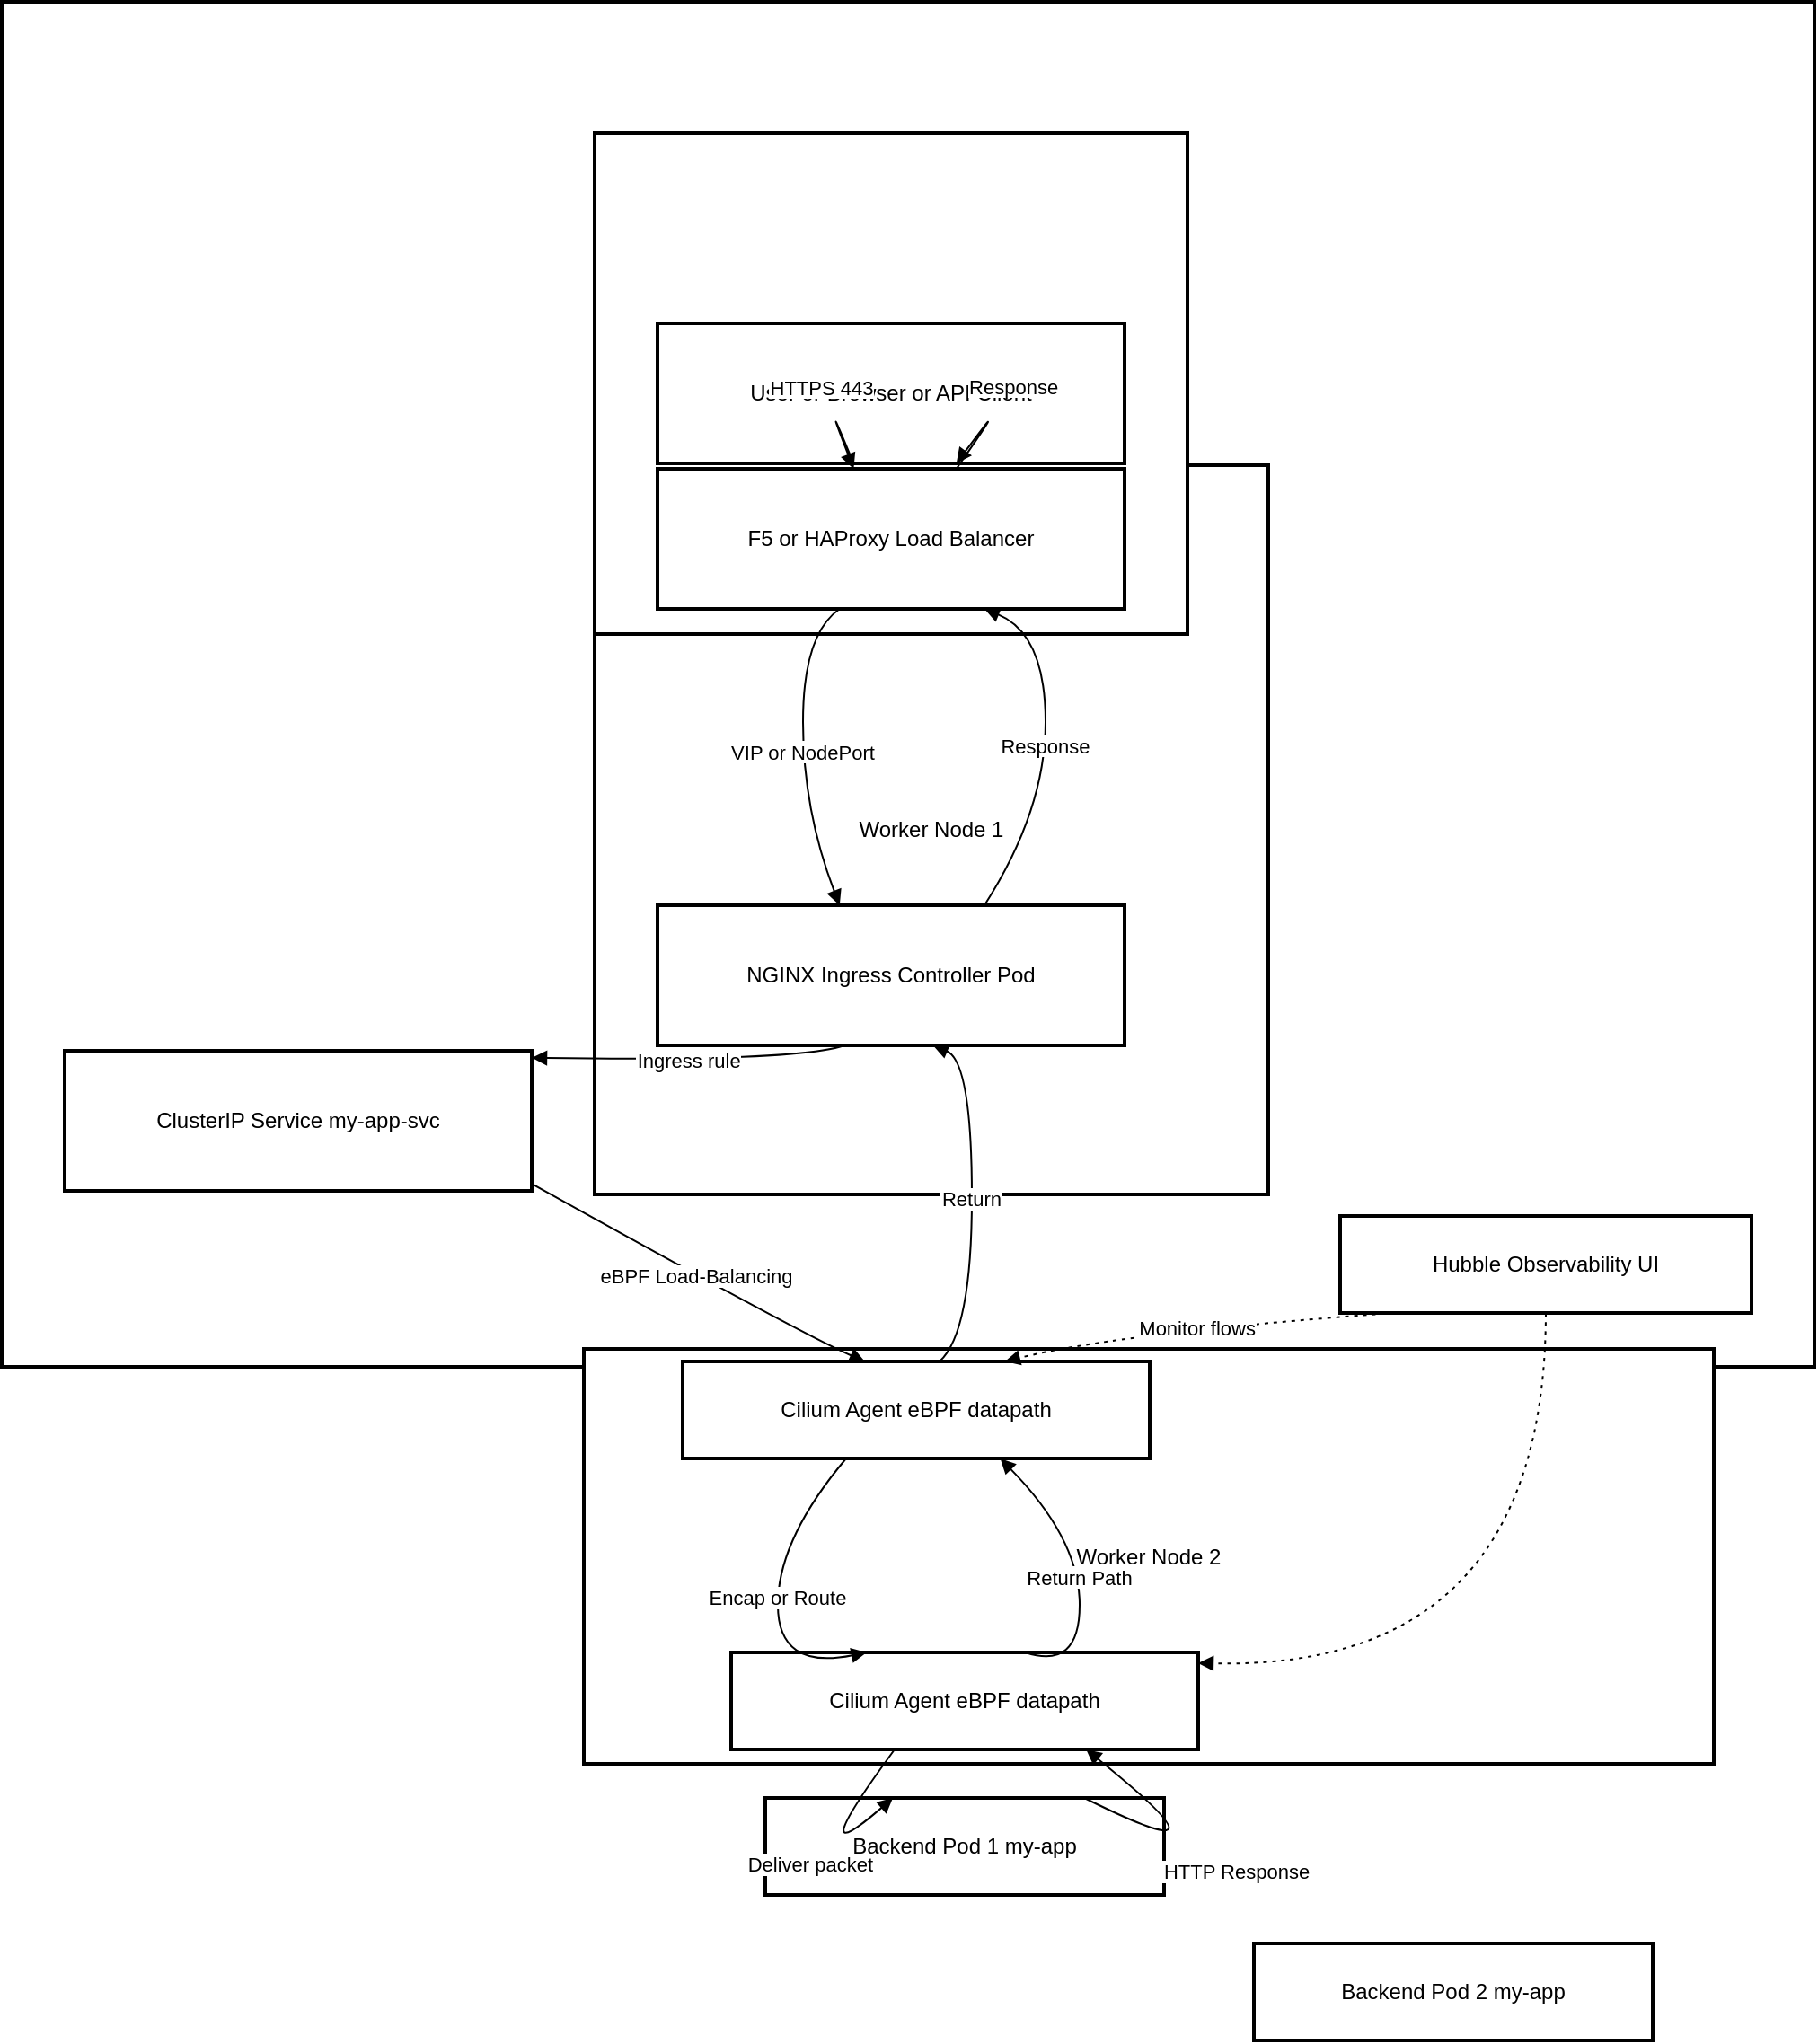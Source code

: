 <mxfile version="28.1.2">
  <diagram name="Page-1" id="4NkYenEU0xUayhbWGc0o">
    <mxGraphModel dx="1429" dy="2222" grid="1" gridSize="10" guides="1" tooltips="1" connect="1" arrows="1" fold="1" page="1" pageScale="1" pageWidth="827" pageHeight="1169" math="0" shadow="0">
      <root>
        <mxCell id="0" />
        <mxCell id="1" parent="0" />
        <mxCell id="oEATPm682kuTSCei879a-1" value="RKE2 Kubernetes Cluster Air-Gapped" style="whiteSpace=wrap;strokeWidth=2;" vertex="1" parent="1">
          <mxGeometry x="20" y="-53" width="1009" height="760" as="geometry" />
        </mxCell>
        <mxCell id="oEATPm682kuTSCei879a-2" value="Worker Node 2" style="whiteSpace=wrap;strokeWidth=2;" vertex="1" parent="1">
          <mxGeometry x="344" y="697" width="629" height="231" as="geometry" />
        </mxCell>
        <mxCell id="oEATPm682kuTSCei879a-3" value="Worker Node 1" style="whiteSpace=wrap;strokeWidth=2;" vertex="1" parent="1">
          <mxGeometry x="350" y="205" width="375" height="406" as="geometry" />
        </mxCell>
        <mxCell id="oEATPm682kuTSCei879a-4" value="External Zone" style="whiteSpace=wrap;strokeWidth=2;" vertex="1" parent="1">
          <mxGeometry x="350" y="20" width="330" height="279" as="geometry" />
        </mxCell>
        <mxCell id="oEATPm682kuTSCei879a-5" value="User or Browser or API Client" style="whiteSpace=wrap;strokeWidth=2;" vertex="1" parent="1">
          <mxGeometry x="385" y="126" width="260" height="78" as="geometry" />
        </mxCell>
        <mxCell id="oEATPm682kuTSCei879a-6" value="F5 or HAProxy Load Balancer" style="whiteSpace=wrap;strokeWidth=2;" vertex="1" parent="1">
          <mxGeometry x="385" y="207" width="260" height="78" as="geometry" />
        </mxCell>
        <mxCell id="oEATPm682kuTSCei879a-7" value="NGINX Ingress Controller Pod" style="whiteSpace=wrap;strokeWidth=2;" vertex="1" parent="1">
          <mxGeometry x="385" y="450" width="260" height="78" as="geometry" />
        </mxCell>
        <mxCell id="oEATPm682kuTSCei879a-8" value="Cilium Agent eBPF datapath" style="whiteSpace=wrap;strokeWidth=2;" vertex="1" parent="1">
          <mxGeometry x="399" y="704" width="260" height="54" as="geometry" />
        </mxCell>
        <mxCell id="oEATPm682kuTSCei879a-9" value="Backend Pod 1 my-app" style="whiteSpace=wrap;strokeWidth=2;" vertex="1" parent="1">
          <mxGeometry x="445" y="947" width="222" height="54" as="geometry" />
        </mxCell>
        <mxCell id="oEATPm682kuTSCei879a-10" value="Backend Pod 2 my-app" style="whiteSpace=wrap;strokeWidth=2;" vertex="1" parent="1">
          <mxGeometry x="717" y="1028" width="222" height="54" as="geometry" />
        </mxCell>
        <mxCell id="oEATPm682kuTSCei879a-11" value="Cilium Agent eBPF datapath" style="whiteSpace=wrap;strokeWidth=2;" vertex="1" parent="1">
          <mxGeometry x="426" y="866" width="260" height="54" as="geometry" />
        </mxCell>
        <mxCell id="oEATPm682kuTSCei879a-12" value="ClusterIP Service my-app-svc" style="whiteSpace=wrap;strokeWidth=2;" vertex="1" parent="1">
          <mxGeometry x="55" y="531" width="260" height="78" as="geometry" />
        </mxCell>
        <mxCell id="oEATPm682kuTSCei879a-13" value="Hubble Observability UI" style="whiteSpace=wrap;strokeWidth=2;" vertex="1" parent="1">
          <mxGeometry x="765" y="623" width="229" height="54" as="geometry" />
        </mxCell>
        <mxCell id="oEATPm682kuTSCei879a-14" value="HTTPS 443" style="curved=1;startArrow=none;endArrow=block;exitX=0.42;exitY=1;entryX=0.42;entryY=0;rounded=0;" edge="1" parent="1" source="oEATPm682kuTSCei879a-5" target="oEATPm682kuTSCei879a-6">
          <mxGeometry relative="1" as="geometry">
            <Array as="points">
              <mxPoint x="476" y="160" />
            </Array>
          </mxGeometry>
        </mxCell>
        <mxCell id="oEATPm682kuTSCei879a-15" value="VIP or NodePort" style="curved=1;startArrow=none;endArrow=block;exitX=0.39;exitY=1;entryX=0.39;entryY=0;rounded=0;" edge="1" parent="1" source="oEATPm682kuTSCei879a-6" target="oEATPm682kuTSCei879a-7">
          <mxGeometry relative="1" as="geometry">
            <Array as="points">
              <mxPoint x="466" y="299" />
              <mxPoint x="466" y="397" />
            </Array>
          </mxGeometry>
        </mxCell>
        <mxCell id="oEATPm682kuTSCei879a-16" value="Ingress rule" style="curved=1;startArrow=none;endArrow=block;exitX=0.4;exitY=1;entryX=1;entryY=0.05;rounded=0;" edge="1" parent="1" source="oEATPm682kuTSCei879a-7" target="oEATPm682kuTSCei879a-12">
          <mxGeometry relative="1" as="geometry">
            <Array as="points">
              <mxPoint x="464" y="537" />
            </Array>
          </mxGeometry>
        </mxCell>
        <mxCell id="oEATPm682kuTSCei879a-17" value="eBPF Load-Balancing" style="curved=1;startArrow=none;endArrow=block;exitX=1;exitY=0.95;entryX=0.39;entryY=0;rounded=0;" edge="1" parent="1" source="oEATPm682kuTSCei879a-12" target="oEATPm682kuTSCei879a-8">
          <mxGeometry relative="1" as="geometry">
            <Array as="points">
              <mxPoint x="464" y="688" />
            </Array>
          </mxGeometry>
        </mxCell>
        <mxCell id="oEATPm682kuTSCei879a-18" value="Encap or Route" style="curved=1;startArrow=none;endArrow=block;exitX=0.35;exitY=1;entryX=0.29;entryY=0;rounded=0;" edge="1" parent="1" source="oEATPm682kuTSCei879a-8" target="oEATPm682kuTSCei879a-11">
          <mxGeometry relative="1" as="geometry">
            <Array as="points">
              <mxPoint x="452" y="803" />
              <mxPoint x="452" y="876" />
            </Array>
          </mxGeometry>
        </mxCell>
        <mxCell id="oEATPm682kuTSCei879a-19" value="Deliver packet" style="curved=1;startArrow=none;endArrow=block;exitX=0.35;exitY=1;entryX=0.32;entryY=0;rounded=0;" edge="1" parent="1" source="oEATPm682kuTSCei879a-11" target="oEATPm682kuTSCei879a-9">
          <mxGeometry relative="1" as="geometry">
            <Array as="points">
              <mxPoint x="464" y="992" />
            </Array>
          </mxGeometry>
        </mxCell>
        <mxCell id="oEATPm682kuTSCei879a-20" value="HTTP Response" style="curved=1;startArrow=none;endArrow=block;exitX=0.8;exitY=0;entryX=0.76;entryY=1;rounded=0;" edge="1" parent="1" source="oEATPm682kuTSCei879a-9" target="oEATPm682kuTSCei879a-11">
          <mxGeometry relative="1" as="geometry">
            <Array as="points">
              <mxPoint x="713" y="992" />
            </Array>
          </mxGeometry>
        </mxCell>
        <mxCell id="oEATPm682kuTSCei879a-21" value="Return Path" style="curved=1;startArrow=none;endArrow=block;exitX=0.63;exitY=0;entryX=0.68;entryY=1;rounded=0;" edge="1" parent="1" source="oEATPm682kuTSCei879a-11" target="oEATPm682kuTSCei879a-8">
          <mxGeometry relative="1" as="geometry">
            <Array as="points">
              <mxPoint x="620" y="876" />
              <mxPoint x="620" y="803" />
            </Array>
          </mxGeometry>
        </mxCell>
        <mxCell id="oEATPm682kuTSCei879a-22" value="Return" style="curved=1;startArrow=none;endArrow=block;exitX=0.55;exitY=0;entryX=0.59;entryY=1;rounded=0;" edge="1" parent="1" source="oEATPm682kuTSCei879a-8" target="oEATPm682kuTSCei879a-7">
          <mxGeometry relative="1" as="geometry">
            <Array as="points">
              <mxPoint x="560" y="688" />
              <mxPoint x="560" y="537" />
            </Array>
          </mxGeometry>
        </mxCell>
        <mxCell id="oEATPm682kuTSCei879a-23" value="Response" style="curved=1;startArrow=none;endArrow=block;exitX=0.7;exitY=0;entryX=0.7;entryY=1;rounded=0;" edge="1" parent="1" source="oEATPm682kuTSCei879a-7" target="oEATPm682kuTSCei879a-6">
          <mxGeometry relative="1" as="geometry">
            <Array as="points">
              <mxPoint x="601" y="397" />
              <mxPoint x="601" y="299" />
            </Array>
          </mxGeometry>
        </mxCell>
        <mxCell id="oEATPm682kuTSCei879a-24" value="Response" style="curved=1;startArrow=none;endArrow=block;exitX=0.64;exitY=0;entryX=0.64;entryY=1;rounded=0;" edge="1" parent="1" source="oEATPm682kuTSCei879a-6" target="oEATPm682kuTSCei879a-5">
          <mxGeometry relative="1" as="geometry">
            <Array as="points">
              <mxPoint x="584" y="160" />
            </Array>
          </mxGeometry>
        </mxCell>
        <mxCell id="oEATPm682kuTSCei879a-25" value="Monitor flows" style="curved=1;dashed=1;dashPattern=2 3;startArrow=none;endArrow=block;exitX=0.13;exitY=1;entryX=0.69;entryY=0;rounded=0;" edge="1" parent="1" source="oEATPm682kuTSCei879a-13" target="oEATPm682kuTSCei879a-8">
          <mxGeometry relative="1" as="geometry">
            <Array as="points">
              <mxPoint x="643" y="688" />
            </Array>
          </mxGeometry>
        </mxCell>
        <mxCell id="oEATPm682kuTSCei879a-26" value="" style="curved=1;dashed=1;dashPattern=2 3;startArrow=none;endArrow=block;exitX=0.5;exitY=1;entryX=1;entryY=0.11;rounded=0;" edge="1" parent="1" source="oEATPm682kuTSCei879a-13" target="oEATPm682kuTSCei879a-11">
          <mxGeometry relative="1" as="geometry">
            <Array as="points">
              <mxPoint x="879" y="876" />
            </Array>
          </mxGeometry>
        </mxCell>
      </root>
    </mxGraphModel>
  </diagram>
</mxfile>

